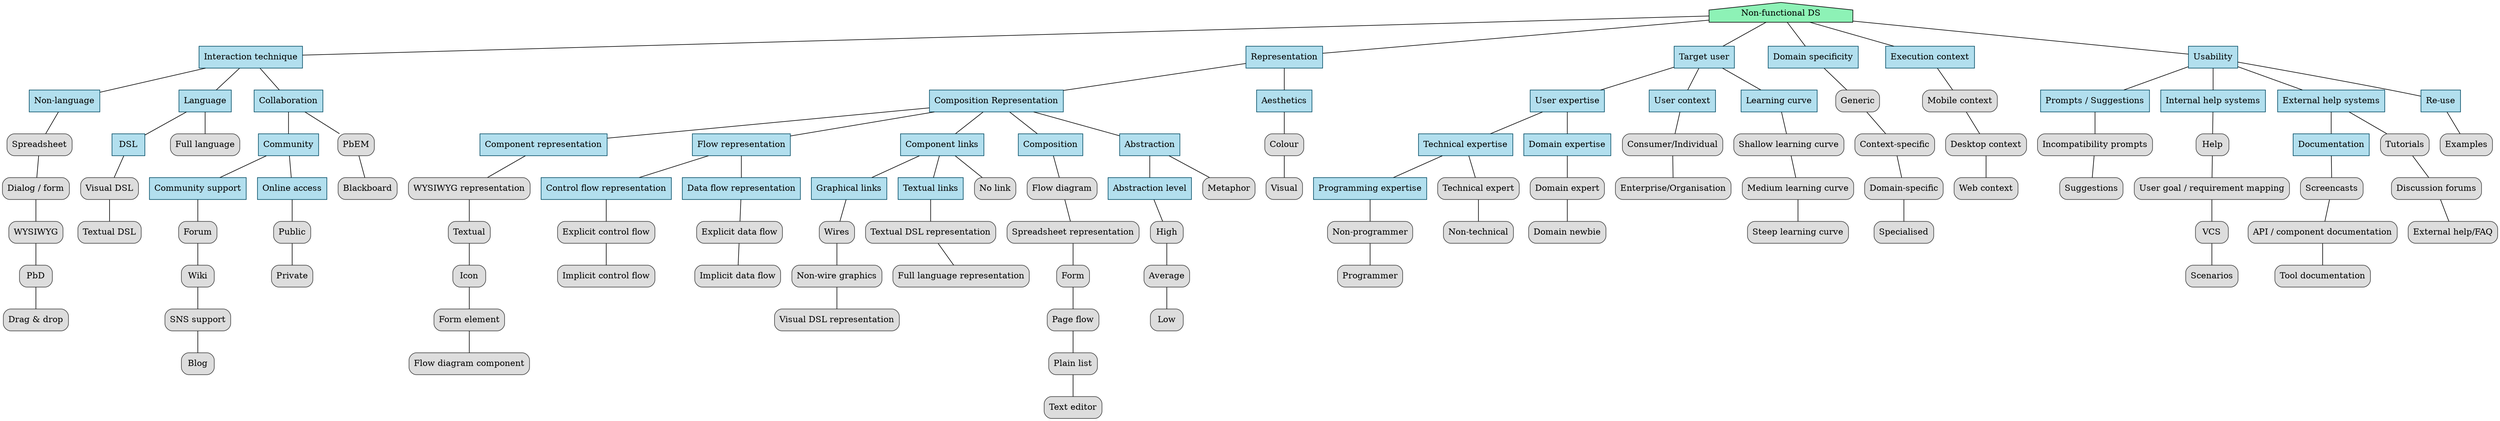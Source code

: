 digraph output {node [color="047b35",fillcolor="#8df2b6",style=filled, shape=house];
"Non-functional DS"

node[shape=box,color="#004a63",fillcolor=lightblue2,style=filled];
"Interaction technique","Representation","Target user","Domain specificity","Execution context","Usability","Non-language","Language","DSL","Collaboration","Community","Community support","Online access","Component representation","Composition Representation","Flow representation","Control flow representation","Data flow representation","Component links","Graphical links","Textual links","Composition","Technical expertise","User expertise","User context","Prompts / Suggestions","Internal help systems","External help systems","Documentation","Re-use","Learning curve","Programming expertise","Domain expertise","Aesthetics","Abstraction","Abstraction level"

node [color="#444444", style="rounded,filled", shape=rect, fontcolor="black", fillcolor="#DDDDDD"];
"Spreadsheet","Dialog / form","WYSIWYG","PbD","Drag & drop","Full language","Visual DSL","Textual DSL","PbEM","Blackboard","Forum","Wiki","Public","Private","WYSIWYG representation","Textual","Icon","Explicit control flow","Implicit control flow","Explicit data flow","Implicit data flow","Wires","Non-wire graphics","Visual DSL representation","Textual DSL representation","Full language representation","Flow diagram","Spreadsheet representation","Form","Page flow","High","Average","Low","Domain expert","Domain newbie","Technical expert","Non-technical","Consumer/Individual","Enterprise/Organisation","Plain list","SNS support","Generic","Context-specific","Domain-specific","Specialised","Mobile context","Desktop context","Web context","Incompatibility prompts","Suggestions","Help","User goal / requirement mapping","VCS","Tutorials","Discussion forums","Screencasts","API / component documentation","Examples","No link","External help/FAQ","Blog","Text editor","Form element","Tool documentation","Flow diagram component","Shallow learning curve","Medium learning curve","Steep learning curve","Non-programmer","Programmer","Colour","Visual","Metaphor","Scenarios"



"Non-functional DS"->"Interaction technique" [arrowhead=none]
"Non-functional DS"->"Representation" [arrowhead=none]
"Non-functional DS"->"Target user" [arrowhead=none]
"Non-functional DS"->"Domain specificity" [arrowhead=none]
"Non-functional DS"->"Execution context" [arrowhead=none]
"Non-functional DS"->"Usability" [arrowhead=none]
"Interaction technique"->"Non-language" [arrowhead=none]
"Interaction technique"->"Language" [arrowhead=none]
"Language"->"DSL" [arrowhead=none]
"Interaction technique"->"Collaboration" [arrowhead=none]
"Collaboration"->"Community" [arrowhead=none]
"Community"->"Community support" [arrowhead=none]
"Community"->"Online access" [arrowhead=none]
"Composition Representation"->"Component representation" [arrowhead=none]
"Composition Representation"->"Flow representation" [arrowhead=none]
"Flow representation"->"Control flow representation" [arrowhead=none]
"Flow representation"->"Data flow representation" [arrowhead=none]
"Composition Representation"->"Component links" [arrowhead=none]
"Component links"->"Graphical links" [arrowhead=none]
"Component links"->"Textual links" [arrowhead=none]
"Composition Representation"->"Composition" [arrowhead=none]
"User expertise"->"Technical expertise" [arrowhead=none]
"Target user"->"User expertise" [arrowhead=none]
"Target user"->"User context" [arrowhead=none]
"Usability"->"Prompts / Suggestions" [arrowhead=none]
"Usability"->"Internal help systems" [arrowhead=none]
"Usability"->"External help systems" [arrowhead=none]
"External help systems"->"Documentation" [arrowhead=none]
"Usability"->"Re-use" [arrowhead=none]
"Target user"->"Learning curve" [arrowhead=none]
"Technical expertise"->"Programming expertise" [arrowhead=none]
"Representation"->"Composition Representation" [arrowhead=none]
"User expertise"->"Domain expertise" [arrowhead=none]
"Representation"->"Aesthetics" [arrowhead=none]
"Composition Representation"->"Abstraction" [arrowhead=none]
"Abstraction"->"Abstraction level" [arrowhead=none]
"Non-language"->"Spreadsheet"->"Dialog / form"->"WYSIWYG"->"PbD"->"Drag & drop" [arrowhead=none]
"Language"->"Full language" [arrowhead=none]
"DSL"->"Visual DSL"->"Textual DSL" [arrowhead=none]
"Collaboration"->"PbEM"->"Blackboard" [arrowhead=none]
"Community support"->"Forum"->"Wiki"->"SNS support"->"Blog" [arrowhead=none]
"Online access"->"Public"->"Private" [arrowhead=none]
"Component representation"->"WYSIWYG representation"->"Textual"->"Icon"->"Form element"->"Flow diagram component" [arrowhead=none]
"Control flow representation"->"Explicit control flow"->"Implicit control flow" [arrowhead=none]
"Data flow representation"->"Explicit data flow"->"Implicit data flow" [arrowhead=none]
"Graphical links"->"Wires"->"Non-wire graphics"->"Visual DSL representation" [arrowhead=none]
"Textual links"->"Textual DSL representation"->"Full language representation" [arrowhead=none]
"Composition"->"Flow diagram"->"Spreadsheet representation"->"Form"->"Page flow"->"Plain list"->"Text editor" [arrowhead=none]
"Abstraction level"->"High"->"Average"->"Low" [arrowhead=none]
"Domain expertise"->"Domain expert"->"Domain newbie" [arrowhead=none]
"Technical expertise"->"Technical expert"->"Non-technical" [arrowhead=none]
"User context"->"Consumer/Individual"->"Enterprise/Organisation" [arrowhead=none]
"Domain specificity"->"Generic"->"Context-specific"->"Domain-specific"->"Specialised" [arrowhead=none]
"Execution context"->"Mobile context"->"Desktop context"->"Web context" [arrowhead=none]
"Prompts / Suggestions"->"Incompatibility prompts"->"Suggestions" [arrowhead=none]
"Internal help systems"->"Help"->"User goal / requirement mapping"->"VCS"->"Scenarios" [arrowhead=none]
"External help systems"->"Tutorials"->"Discussion forums"->"External help/FAQ" [arrowhead=none]
"Documentation"->"Screencasts"->"API / component documentation"->"Tool documentation" [arrowhead=none]
"Re-use"->"Examples" [arrowhead=none]
"Component links"->"No link" [arrowhead=none]
"Learning curve"->"Shallow learning curve"->"Medium learning curve"->"Steep learning curve" [arrowhead=none]
"Programming expertise"->"Non-programmer"->"Programmer" [arrowhead=none]
"Aesthetics"->"Colour"->"Visual" [arrowhead=none]
"Abstraction"->"Metaphor" [arrowhead=none]}